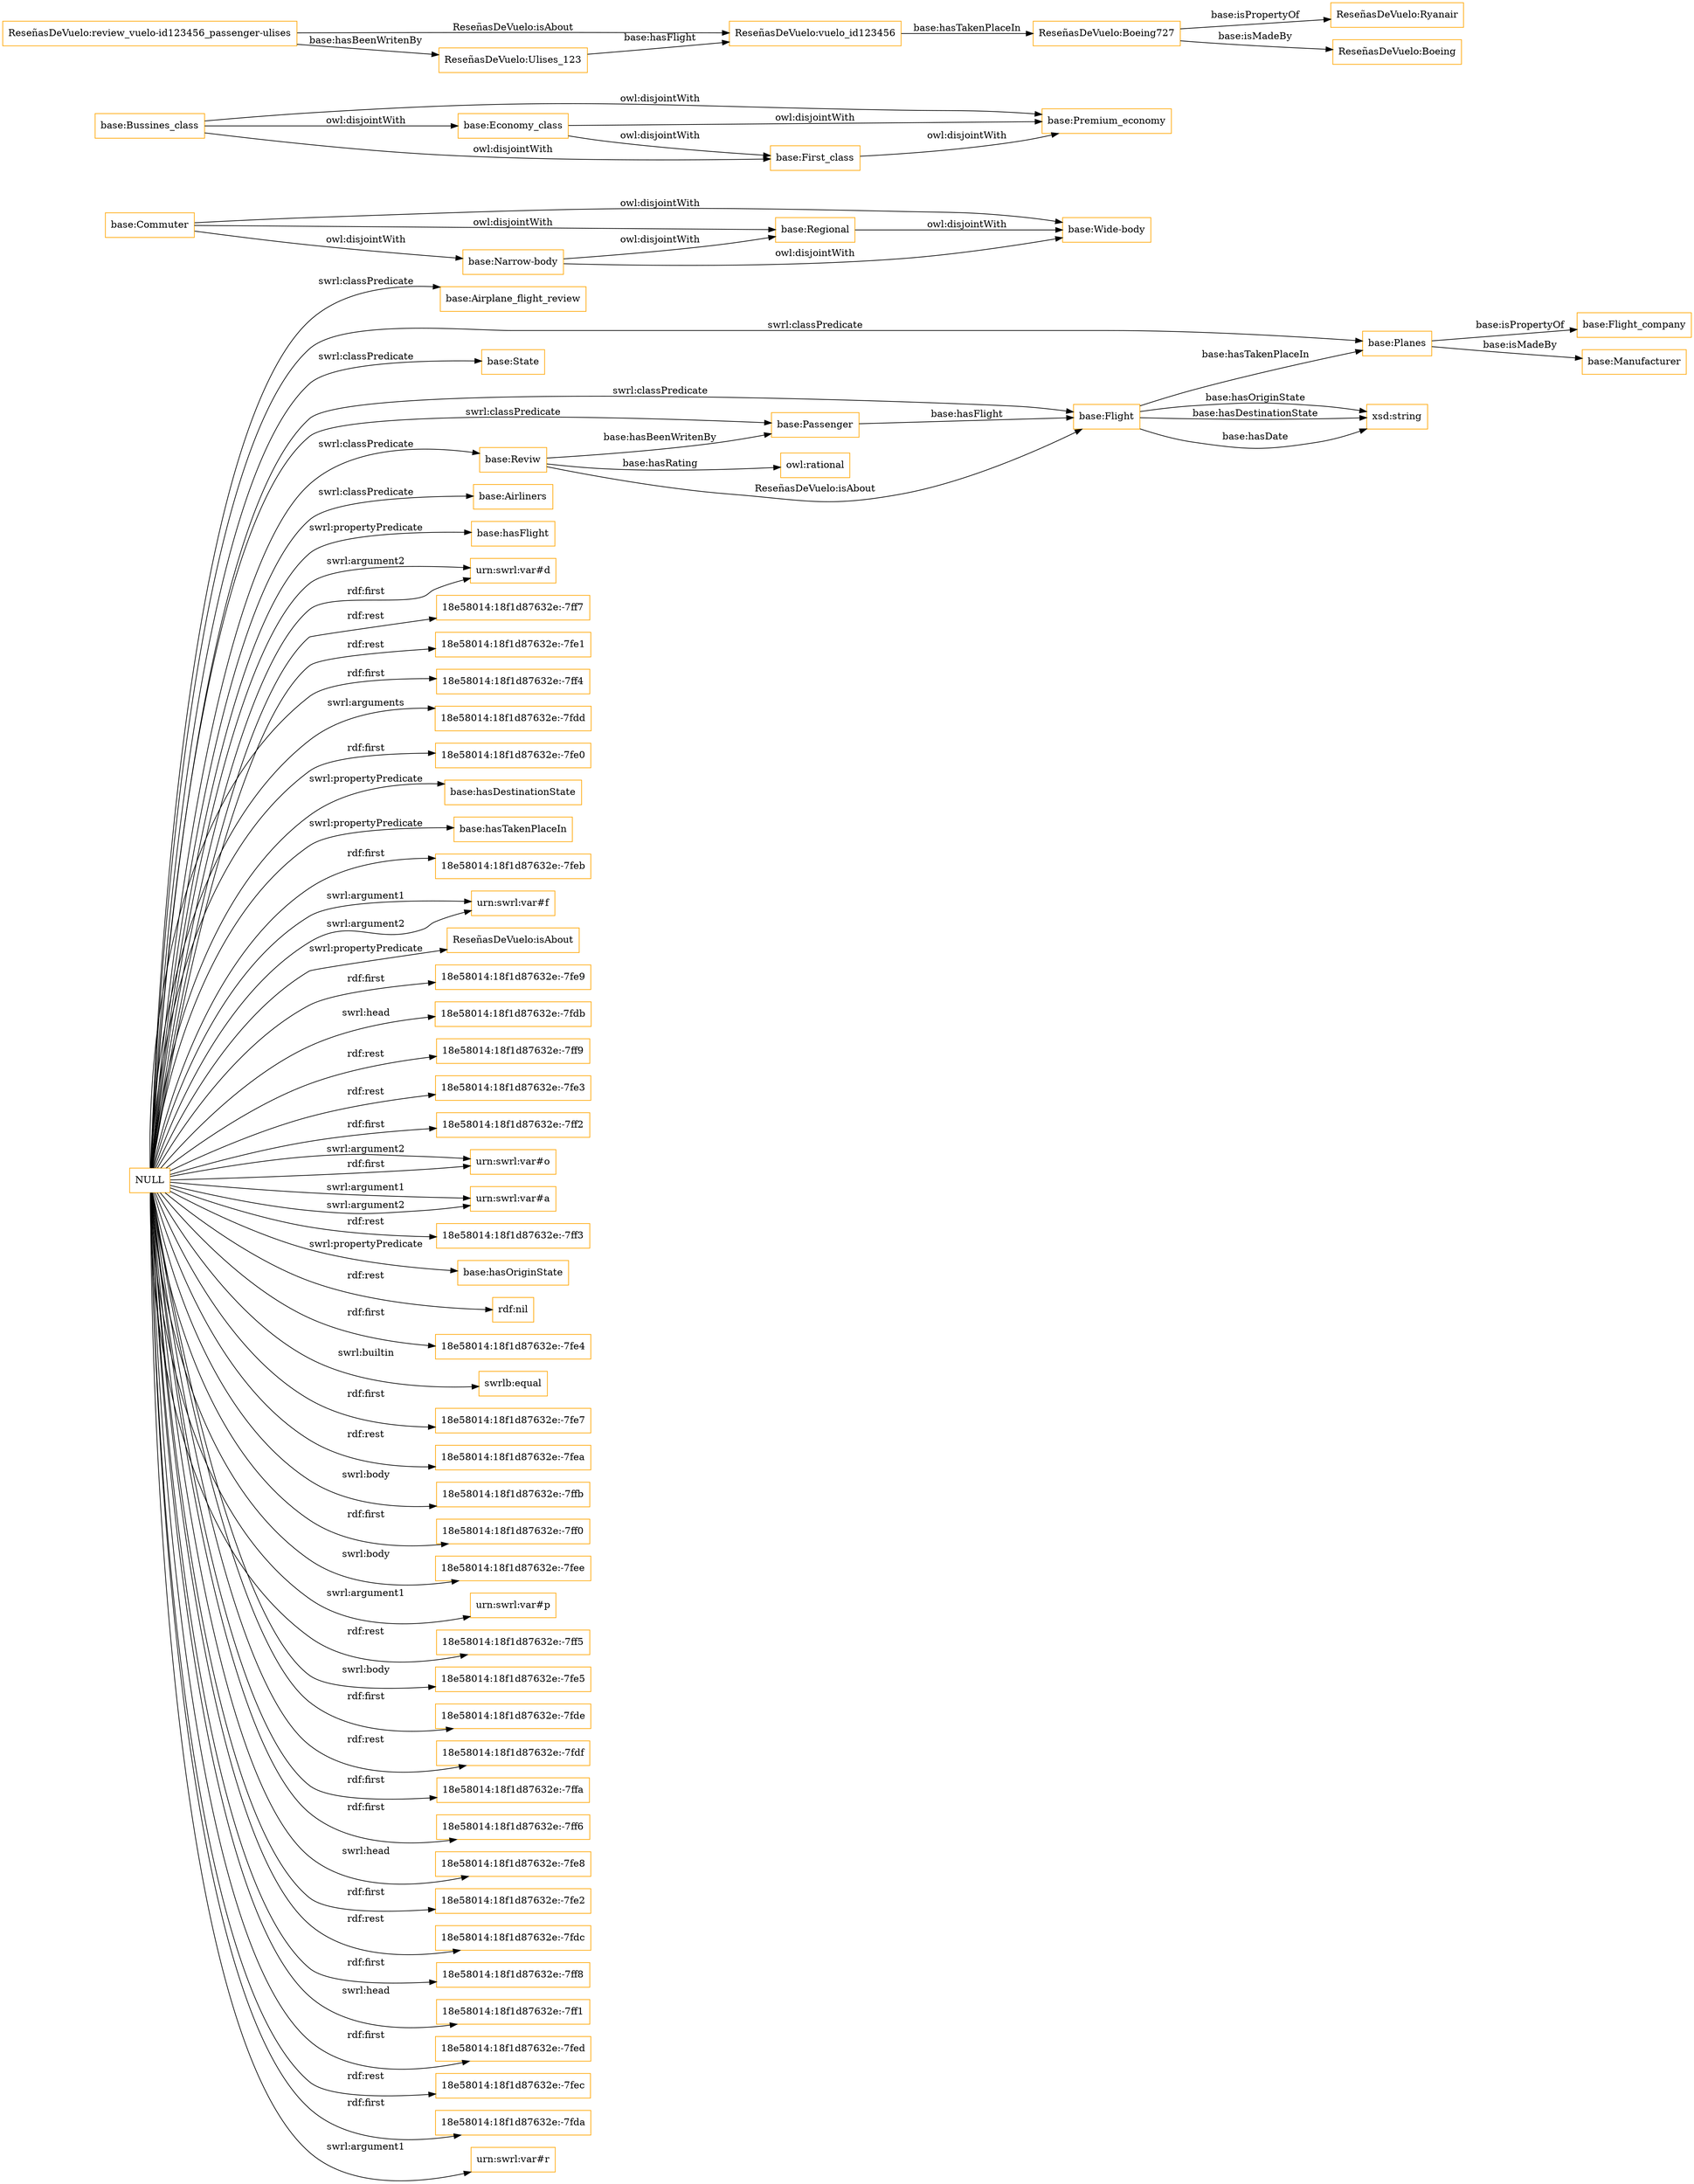 digraph ar2dtool_diagram { 
rankdir=LR;
size="1501"
node [shape = rectangle, color="orange"]; "base:Airplane_flight_review" "base:Wide-body" "base:Economy_class" "base:Flight" "base:Commuter" "base:Regional" "base:State" "base:Planes" "base:Reviw" "base:Flight_company" "base:Passenger" "base:Airliners" "base:Narrow-body" "base:Premium_economy" "base:Bussines_class" "base:Manufacturer" "base:First_class" ; /*classes style*/
	"NULL" -> "base:hasFlight" [ label = "swrl:propertyPredicate" ];
	"NULL" -> "urn:swrl:var#d" [ label = "swrl:argument2" ];
	"NULL" -> "18e58014:18f1d87632e:-7ff7" [ label = "rdf:rest" ];
	"NULL" -> "18e58014:18f1d87632e:-7fe1" [ label = "rdf:rest" ];
	"NULL" -> "18e58014:18f1d87632e:-7ff4" [ label = "rdf:first" ];
	"NULL" -> "18e58014:18f1d87632e:-7fdd" [ label = "swrl:arguments" ];
	"NULL" -> "18e58014:18f1d87632e:-7fe0" [ label = "rdf:first" ];
	"NULL" -> "base:hasDestinationState" [ label = "swrl:propertyPredicate" ];
	"NULL" -> "base:Flight" [ label = "swrl:classPredicate" ];
	"NULL" -> "base:Planes" [ label = "swrl:classPredicate" ];
	"NULL" -> "base:hasTakenPlaceIn" [ label = "swrl:propertyPredicate" ];
	"NULL" -> "18e58014:18f1d87632e:-7feb" [ label = "rdf:first" ];
	"NULL" -> "urn:swrl:var#f" [ label = "swrl:argument1" ];
	"NULL" -> "urn:swrl:var#f" [ label = "swrl:argument2" ];
	"NULL" -> "base:Reviw" [ label = "swrl:classPredicate" ];
	"NULL" -> "ReseñasDeVuelo:isAbout" [ label = "swrl:propertyPredicate" ];
	"NULL" -> "18e58014:18f1d87632e:-7fe9" [ label = "rdf:first" ];
	"NULL" -> "18e58014:18f1d87632e:-7fdb" [ label = "swrl:head" ];
	"NULL" -> "18e58014:18f1d87632e:-7ff9" [ label = "rdf:rest" ];
	"NULL" -> "18e58014:18f1d87632e:-7fe3" [ label = "rdf:rest" ];
	"NULL" -> "18e58014:18f1d87632e:-7ff2" [ label = "rdf:first" ];
	"NULL" -> "urn:swrl:var#o" [ label = "swrl:argument2" ];
	"NULL" -> "urn:swrl:var#a" [ label = "swrl:argument1" ];
	"NULL" -> "18e58014:18f1d87632e:-7ff3" [ label = "rdf:rest" ];
	"NULL" -> "base:hasOriginState" [ label = "swrl:propertyPredicate" ];
	"NULL" -> "rdf:nil" [ label = "rdf:rest" ];
	"NULL" -> "urn:swrl:var#d" [ label = "rdf:first" ];
	"NULL" -> "18e58014:18f1d87632e:-7fe4" [ label = "rdf:first" ];
	"NULL" -> "base:Airliners" [ label = "swrl:classPredicate" ];
	"NULL" -> "swrlb:equal" [ label = "swrl:builtin" ];
	"NULL" -> "18e58014:18f1d87632e:-7fe7" [ label = "rdf:first" ];
	"NULL" -> "base:Passenger" [ label = "swrl:classPredicate" ];
	"NULL" -> "18e58014:18f1d87632e:-7fea" [ label = "rdf:rest" ];
	"NULL" -> "18e58014:18f1d87632e:-7ffb" [ label = "swrl:body" ];
	"NULL" -> "18e58014:18f1d87632e:-7ff0" [ label = "rdf:first" ];
	"NULL" -> "18e58014:18f1d87632e:-7fee" [ label = "swrl:body" ];
	"NULL" -> "urn:swrl:var#p" [ label = "swrl:argument1" ];
	"NULL" -> "18e58014:18f1d87632e:-7ff5" [ label = "rdf:rest" ];
	"NULL" -> "urn:swrl:var#o" [ label = "rdf:first" ];
	"NULL" -> "18e58014:18f1d87632e:-7fe5" [ label = "swrl:body" ];
	"NULL" -> "18e58014:18f1d87632e:-7fde" [ label = "rdf:first" ];
	"NULL" -> "urn:swrl:var#a" [ label = "swrl:argument2" ];
	"NULL" -> "18e58014:18f1d87632e:-7fdf" [ label = "rdf:rest" ];
	"NULL" -> "18e58014:18f1d87632e:-7ffa" [ label = "rdf:first" ];
	"NULL" -> "18e58014:18f1d87632e:-7ff6" [ label = "rdf:first" ];
	"NULL" -> "18e58014:18f1d87632e:-7fe8" [ label = "swrl:head" ];
	"NULL" -> "18e58014:18f1d87632e:-7fe2" [ label = "rdf:first" ];
	"NULL" -> "base:State" [ label = "swrl:classPredicate" ];
	"NULL" -> "18e58014:18f1d87632e:-7fdc" [ label = "rdf:rest" ];
	"NULL" -> "base:Airplane_flight_review" [ label = "swrl:classPredicate" ];
	"NULL" -> "18e58014:18f1d87632e:-7ff8" [ label = "rdf:first" ];
	"NULL" -> "18e58014:18f1d87632e:-7ff1" [ label = "swrl:head" ];
	"NULL" -> "18e58014:18f1d87632e:-7fed" [ label = "rdf:first" ];
	"NULL" -> "18e58014:18f1d87632e:-7fec" [ label = "rdf:rest" ];
	"NULL" -> "18e58014:18f1d87632e:-7fda" [ label = "rdf:first" ];
	"NULL" -> "urn:swrl:var#r" [ label = "swrl:argument1" ];
	"base:First_class" -> "base:Premium_economy" [ label = "owl:disjointWith" ];
	"base:Commuter" -> "base:Wide-body" [ label = "owl:disjointWith" ];
	"base:Commuter" -> "base:Regional" [ label = "owl:disjointWith" ];
	"base:Commuter" -> "base:Narrow-body" [ label = "owl:disjointWith" ];
	"ReseñasDeVuelo:vuelo_id123456" -> "ReseñasDeVuelo:Boeing727" [ label = "base:hasTakenPlaceIn" ];
	"ReseñasDeVuelo:Boeing727" -> "ReseñasDeVuelo:Ryanair" [ label = "base:isPropertyOf" ];
	"ReseñasDeVuelo:Boeing727" -> "ReseñasDeVuelo:Boeing" [ label = "base:isMadeBy" ];
	"base:Regional" -> "base:Wide-body" [ label = "owl:disjointWith" ];
	"base:Economy_class" -> "base:Premium_economy" [ label = "owl:disjointWith" ];
	"base:Economy_class" -> "base:First_class" [ label = "owl:disjointWith" ];
	"base:Bussines_class" -> "base:Premium_economy" [ label = "owl:disjointWith" ];
	"base:Bussines_class" -> "base:First_class" [ label = "owl:disjointWith" ];
	"base:Bussines_class" -> "base:Economy_class" [ label = "owl:disjointWith" ];
	"ReseñasDeVuelo:Ulises_123" -> "ReseñasDeVuelo:vuelo_id123456" [ label = "base:hasFlight" ];
	"ReseñasDeVuelo:review_vuelo-id123456_passenger-ulises" -> "ReseñasDeVuelo:Ulises_123" [ label = "base:hasBeenWritenBy" ];
	"ReseñasDeVuelo:review_vuelo-id123456_passenger-ulises" -> "ReseñasDeVuelo:vuelo_id123456" [ label = "ReseñasDeVuelo:isAbout" ];
	"base:Narrow-body" -> "base:Wide-body" [ label = "owl:disjointWith" ];
	"base:Narrow-body" -> "base:Regional" [ label = "owl:disjointWith" ];
	"base:Flight" -> "xsd:string" [ label = "base:hasDate" ];
	"base:Planes" -> "base:Flight_company" [ label = "base:isPropertyOf" ];
	"base:Passenger" -> "base:Flight" [ label = "base:hasFlight" ];
	"base:Reviw" -> "base:Passenger" [ label = "base:hasBeenWritenBy" ];
	"base:Flight" -> "xsd:string" [ label = "base:hasOriginState" ];
	"base:Reviw" -> "owl:rational" [ label = "base:hasRating" ];
	"base:Flight" -> "xsd:string" [ label = "base:hasDestinationState" ];
	"base:Flight" -> "base:Planes" [ label = "base:hasTakenPlaceIn" ];
	"base:Reviw" -> "base:Flight" [ label = "ReseñasDeVuelo:isAbout" ];
	"base:Planes" -> "base:Manufacturer" [ label = "base:isMadeBy" ];

}
